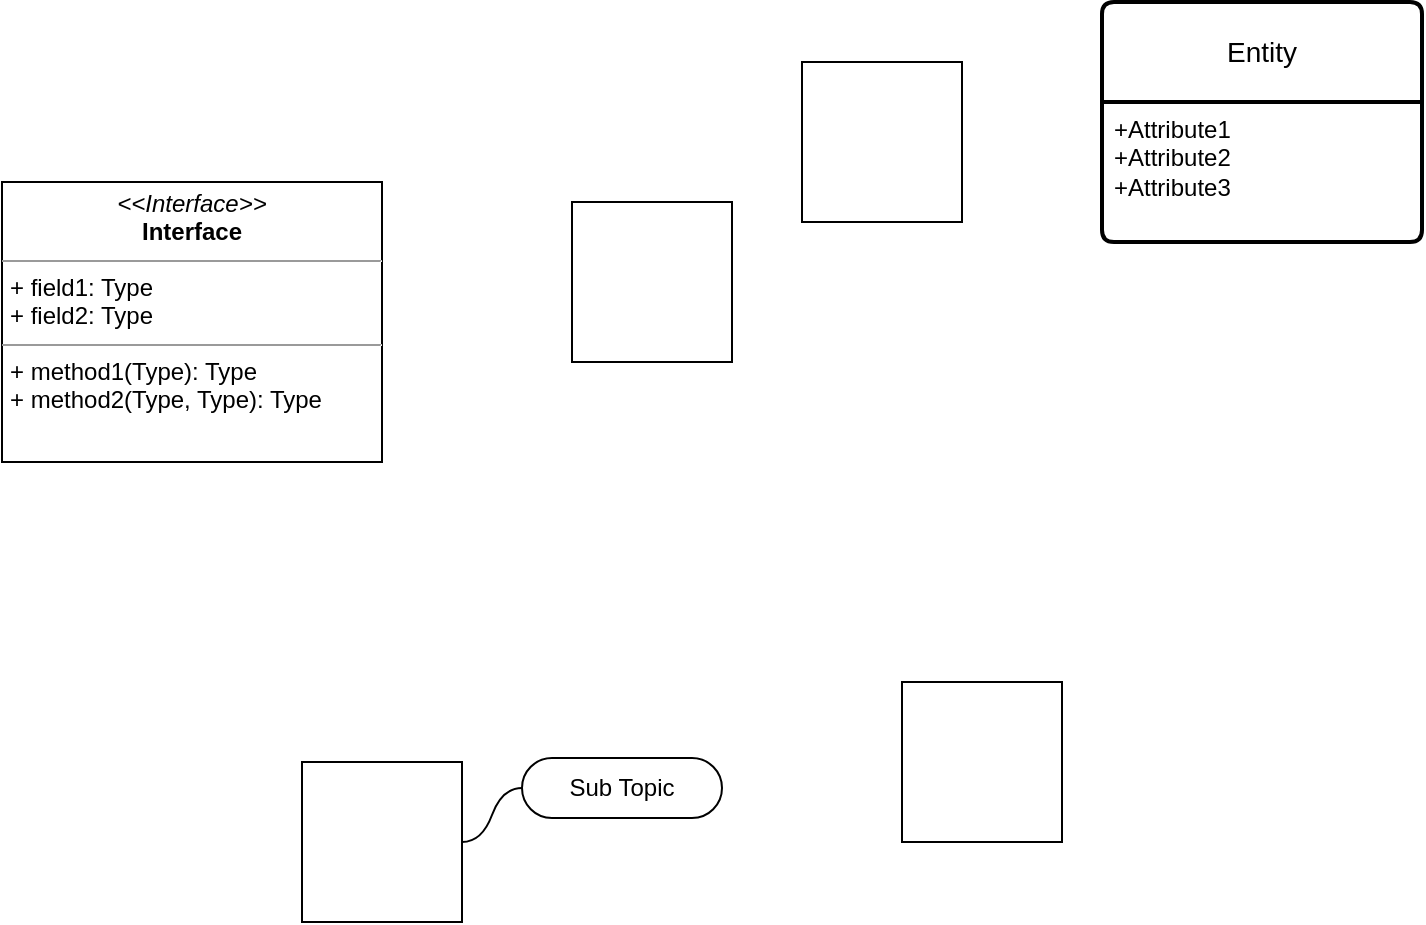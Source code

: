 <mxfile version="21.3.5" type="device">
  <diagram name="Page-1" id="dJ8mxEkb4EduiZ1a1pCH">
    <mxGraphModel dx="1221" dy="717" grid="1" gridSize="10" guides="1" tooltips="1" connect="1" arrows="1" fold="1" page="1" pageScale="1" pageWidth="850" pageHeight="1100" math="0" shadow="0">
      <root>
        <mxCell id="0" />
        <mxCell id="1" parent="0" />
        <mxCell id="zKVqTlqN6PaagxnPb4_l-1" value="" style="whiteSpace=wrap;html=1;aspect=fixed;" parent="1" vertex="1">
          <mxGeometry x="510" y="390" width="80" height="80" as="geometry" />
        </mxCell>
        <mxCell id="zKVqTlqN6PaagxnPb4_l-3" value="" style="whiteSpace=wrap;html=1;aspect=fixed;" parent="1" vertex="1">
          <mxGeometry x="460" y="80" width="80" height="80" as="geometry" />
        </mxCell>
        <mxCell id="zKVqTlqN6PaagxnPb4_l-4" value="" style="whiteSpace=wrap;html=1;aspect=fixed;" parent="1" vertex="1">
          <mxGeometry x="345" y="150" width="80" height="80" as="geometry" />
        </mxCell>
        <mxCell id="zKVqTlqN6PaagxnPb4_l-5" value="" style="whiteSpace=wrap;html=1;aspect=fixed;" parent="1" vertex="1">
          <mxGeometry x="210" y="430" width="80" height="80" as="geometry" />
        </mxCell>
        <mxCell id="zKVqTlqN6PaagxnPb4_l-14" value="Sub Topic" style="whiteSpace=wrap;html=1;rounded=1;arcSize=50;align=center;verticalAlign=middle;strokeWidth=1;autosize=1;spacing=4;treeFolding=1;treeMoving=1;newEdgeStyle={&quot;edgeStyle&quot;:&quot;entityRelationEdgeStyle&quot;,&quot;startArrow&quot;:&quot;none&quot;,&quot;endArrow&quot;:&quot;none&quot;,&quot;segment&quot;:10,&quot;curved&quot;:1,&quot;sourcePerimeterSpacing&quot;:0,&quot;targetPerimeterSpacing&quot;:0};" parent="1" vertex="1">
          <mxGeometry x="320" y="428" width="100" height="30" as="geometry" />
        </mxCell>
        <mxCell id="zKVqTlqN6PaagxnPb4_l-15" value="" style="edgeStyle=entityRelationEdgeStyle;startArrow=none;endArrow=none;segment=10;curved=1;sourcePerimeterSpacing=0;targetPerimeterSpacing=0;rounded=0;" parent="1" target="zKVqTlqN6PaagxnPb4_l-14" edge="1">
          <mxGeometry relative="1" as="geometry">
            <mxPoint x="290" y="470" as="sourcePoint" />
          </mxGeometry>
        </mxCell>
        <mxCell id="zKVqTlqN6PaagxnPb4_l-16" value="Entity" style="swimlane;childLayout=stackLayout;horizontal=1;startSize=50;horizontalStack=0;rounded=1;fontSize=14;fontStyle=0;strokeWidth=2;resizeParent=0;resizeLast=1;shadow=0;dashed=0;align=center;arcSize=4;whiteSpace=wrap;html=1;" parent="1" vertex="1">
          <mxGeometry x="610" y="50" width="160" height="120" as="geometry" />
        </mxCell>
        <mxCell id="zKVqTlqN6PaagxnPb4_l-17" value="+Attribute1&#xa;+Attribute2&#xa;+Attribute3" style="align=left;strokeColor=none;fillColor=none;spacingLeft=4;fontSize=12;verticalAlign=top;resizable=0;rotatable=0;part=1;html=1;" parent="zKVqTlqN6PaagxnPb4_l-16" vertex="1">
          <mxGeometry y="50" width="160" height="70" as="geometry" />
        </mxCell>
        <mxCell id="zKVqTlqN6PaagxnPb4_l-18" value="&lt;p style=&quot;margin:0px;margin-top:4px;text-align:center;&quot;&gt;&lt;i&gt;&amp;lt;&amp;lt;Interface&amp;gt;&amp;gt;&lt;/i&gt;&lt;br/&gt;&lt;b&gt;Interface&lt;/b&gt;&lt;/p&gt;&lt;hr size=&quot;1&quot;/&gt;&lt;p style=&quot;margin:0px;margin-left:4px;&quot;&gt;+ field1: Type&lt;br/&gt;+ field2: Type&lt;/p&gt;&lt;hr size=&quot;1&quot;/&gt;&lt;p style=&quot;margin:0px;margin-left:4px;&quot;&gt;+ method1(Type): Type&lt;br/&gt;+ method2(Type, Type): Type&lt;/p&gt;" style="verticalAlign=top;align=left;overflow=fill;fontSize=12;fontFamily=Helvetica;html=1;whiteSpace=wrap;" parent="1" vertex="1">
          <mxGeometry x="60" y="140" width="190" height="140" as="geometry" />
        </mxCell>
      </root>
    </mxGraphModel>
  </diagram>
</mxfile>
